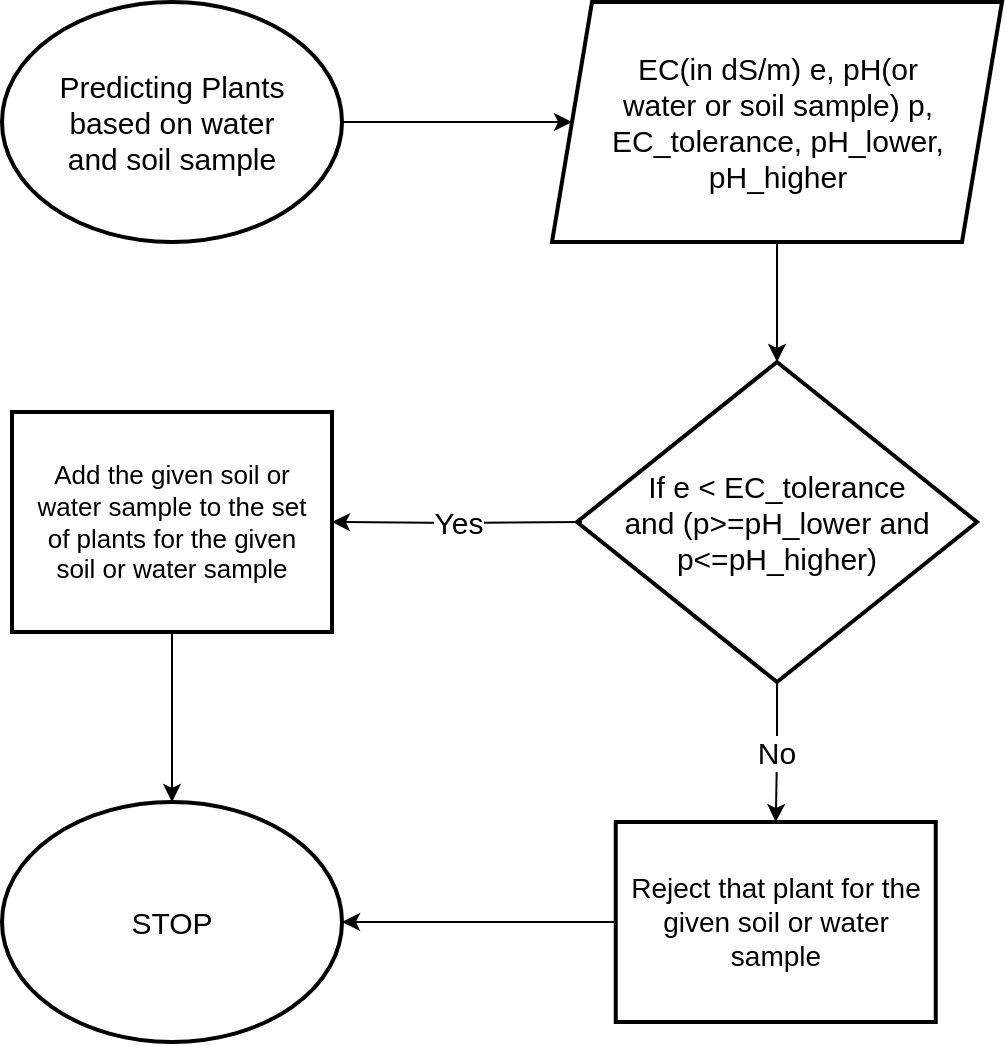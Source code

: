 <mxfile version="14.1.6" type="device"><diagram id="vtQk2q4F2VOJB3uSVqRy" name="Page-1"><mxGraphModel dx="1038" dy="523" grid="1" gridSize="10" guides="1" tooltips="1" connect="1" arrows="1" fold="1" page="1" pageScale="1" pageWidth="850" pageHeight="1100" math="0" shadow="0"><root><mxCell id="0"/><mxCell id="1" parent="0"/><mxCell id="ivZqjVwcLQHk8kgJpDh3-4" value="" style="edgeStyle=orthogonalEdgeStyle;rounded=0;orthogonalLoop=1;jettySize=auto;html=1;" edge="1" parent="1" source="ivZqjVwcLQHk8kgJpDh3-1" target="ivZqjVwcLQHk8kgJpDh3-3"><mxGeometry relative="1" as="geometry"/></mxCell><mxCell id="ivZqjVwcLQHk8kgJpDh3-1" value="" style="strokeWidth=2;html=1;shape=mxgraph.flowchart.start_1;whiteSpace=wrap;" vertex="1" parent="1"><mxGeometry x="70" y="90" width="170" height="120" as="geometry"/></mxCell><mxCell id="ivZqjVwcLQHk8kgJpDh3-2" value="&lt;span&gt;&lt;font style=&quot;font-size: 15px&quot;&gt;STOP&lt;/font&gt;&lt;/span&gt;" style="strokeWidth=2;html=1;shape=mxgraph.flowchart.start_1;whiteSpace=wrap;" vertex="1" parent="1"><mxGeometry x="70" y="490" width="170" height="120" as="geometry"/></mxCell><mxCell id="ivZqjVwcLQHk8kgJpDh3-6" value="" style="edgeStyle=orthogonalEdgeStyle;rounded=0;orthogonalLoop=1;jettySize=auto;html=1;" edge="1" parent="1" source="ivZqjVwcLQHk8kgJpDh3-3" target="ivZqjVwcLQHk8kgJpDh3-5"><mxGeometry relative="1" as="geometry"/></mxCell><mxCell id="ivZqjVwcLQHk8kgJpDh3-3" value="" style="shape=parallelogram;perimeter=parallelogramPerimeter;whiteSpace=wrap;html=1;fixedSize=1;strokeWidth=2;align=center;" vertex="1" parent="1"><mxGeometry x="345" y="90" width="225" height="120" as="geometry"/></mxCell><mxCell id="ivZqjVwcLQHk8kgJpDh3-18" value="&lt;font style=&quot;font-size: 15px&quot;&gt;No&lt;/font&gt;" style="edgeStyle=orthogonalEdgeStyle;rounded=0;orthogonalLoop=1;jettySize=auto;html=1;" edge="1" parent="1" source="ivZqjVwcLQHk8kgJpDh3-5" target="ivZqjVwcLQHk8kgJpDh3-17"><mxGeometry relative="1" as="geometry"/></mxCell><mxCell id="ivZqjVwcLQHk8kgJpDh3-5" value="" style="rhombus;whiteSpace=wrap;html=1;strokeWidth=2;" vertex="1" parent="1"><mxGeometry x="357.5" y="270" width="200" height="160" as="geometry"/></mxCell><mxCell id="ivZqjVwcLQHk8kgJpDh3-9" value="&lt;span style=&quot;font-size: 15px&quot;&gt;Predicting Plants based on water and soil sample&lt;/span&gt;" style="text;html=1;strokeColor=none;fillColor=none;align=center;verticalAlign=middle;whiteSpace=wrap;rounded=0;" vertex="1" parent="1"><mxGeometry x="90" y="140" width="130" height="20" as="geometry"/></mxCell><mxCell id="ivZqjVwcLQHk8kgJpDh3-10" value="&lt;span style=&quot;font-size: 15px&quot;&gt;EC(in dS/m) e, pH(or water or soil sample) p, EC_tolerance, pH_lower, pH_higher&lt;/span&gt;" style="text;html=1;strokeColor=none;fillColor=none;align=center;verticalAlign=middle;whiteSpace=wrap;rounded=0;" vertex="1" parent="1"><mxGeometry x="367.5" y="140" width="180" height="20" as="geometry"/></mxCell><mxCell id="ivZqjVwcLQHk8kgJpDh3-14" value="&lt;font style=&quot;font-size: 15px&quot;&gt;Yes&lt;/font&gt;" style="edgeStyle=orthogonalEdgeStyle;rounded=0;orthogonalLoop=1;jettySize=auto;html=1;" edge="1" parent="1" target="ivZqjVwcLQHk8kgJpDh3-13"><mxGeometry relative="1" as="geometry"><mxPoint x="360" y="350" as="sourcePoint"/></mxGeometry></mxCell><mxCell id="ivZqjVwcLQHk8kgJpDh3-12" value="&lt;font style=&quot;font-size: 15px&quot;&gt;If e &amp;lt; EC_tolerance and (p&amp;gt;=pH_lower and p&amp;lt;=pH_higher)&lt;/font&gt;" style="text;html=1;strokeColor=none;fillColor=none;align=center;verticalAlign=middle;whiteSpace=wrap;rounded=0;" vertex="1" parent="1"><mxGeometry x="378.13" y="310" width="158.75" height="80" as="geometry"/></mxCell><mxCell id="ivZqjVwcLQHk8kgJpDh3-20" style="edgeStyle=orthogonalEdgeStyle;rounded=0;orthogonalLoop=1;jettySize=auto;html=1;entryX=0.5;entryY=0;entryDx=0;entryDy=0;entryPerimeter=0;" edge="1" parent="1" source="ivZqjVwcLQHk8kgJpDh3-13" target="ivZqjVwcLQHk8kgJpDh3-2"><mxGeometry relative="1" as="geometry"/></mxCell><mxCell id="ivZqjVwcLQHk8kgJpDh3-13" value="" style="whiteSpace=wrap;html=1;strokeWidth=2;" vertex="1" parent="1"><mxGeometry x="75" y="295" width="160" height="110" as="geometry"/></mxCell><mxCell id="ivZqjVwcLQHk8kgJpDh3-16" value="&lt;span&gt;&lt;font style=&quot;font-size: 13px&quot;&gt;Add the given soil or water sample to the set of plants for the given soil or water sample&lt;/font&gt;&lt;/span&gt;" style="text;html=1;strokeColor=none;fillColor=none;align=center;verticalAlign=middle;whiteSpace=wrap;rounded=0;" vertex="1" parent="1"><mxGeometry x="85" y="310" width="140" height="80" as="geometry"/></mxCell><mxCell id="ivZqjVwcLQHk8kgJpDh3-19" style="edgeStyle=orthogonalEdgeStyle;rounded=0;orthogonalLoop=1;jettySize=auto;html=1;" edge="1" parent="1" source="ivZqjVwcLQHk8kgJpDh3-17" target="ivZqjVwcLQHk8kgJpDh3-2"><mxGeometry relative="1" as="geometry"/></mxCell><mxCell id="ivZqjVwcLQHk8kgJpDh3-17" value="&lt;span&gt;&lt;font style=&quot;font-size: 14px&quot;&gt;Reject that plant for the given soil or water sample&lt;/font&gt;&lt;/span&gt;" style="whiteSpace=wrap;html=1;strokeWidth=2;" vertex="1" parent="1"><mxGeometry x="376.88" y="500" width="160" height="100" as="geometry"/></mxCell></root></mxGraphModel></diagram></mxfile>
